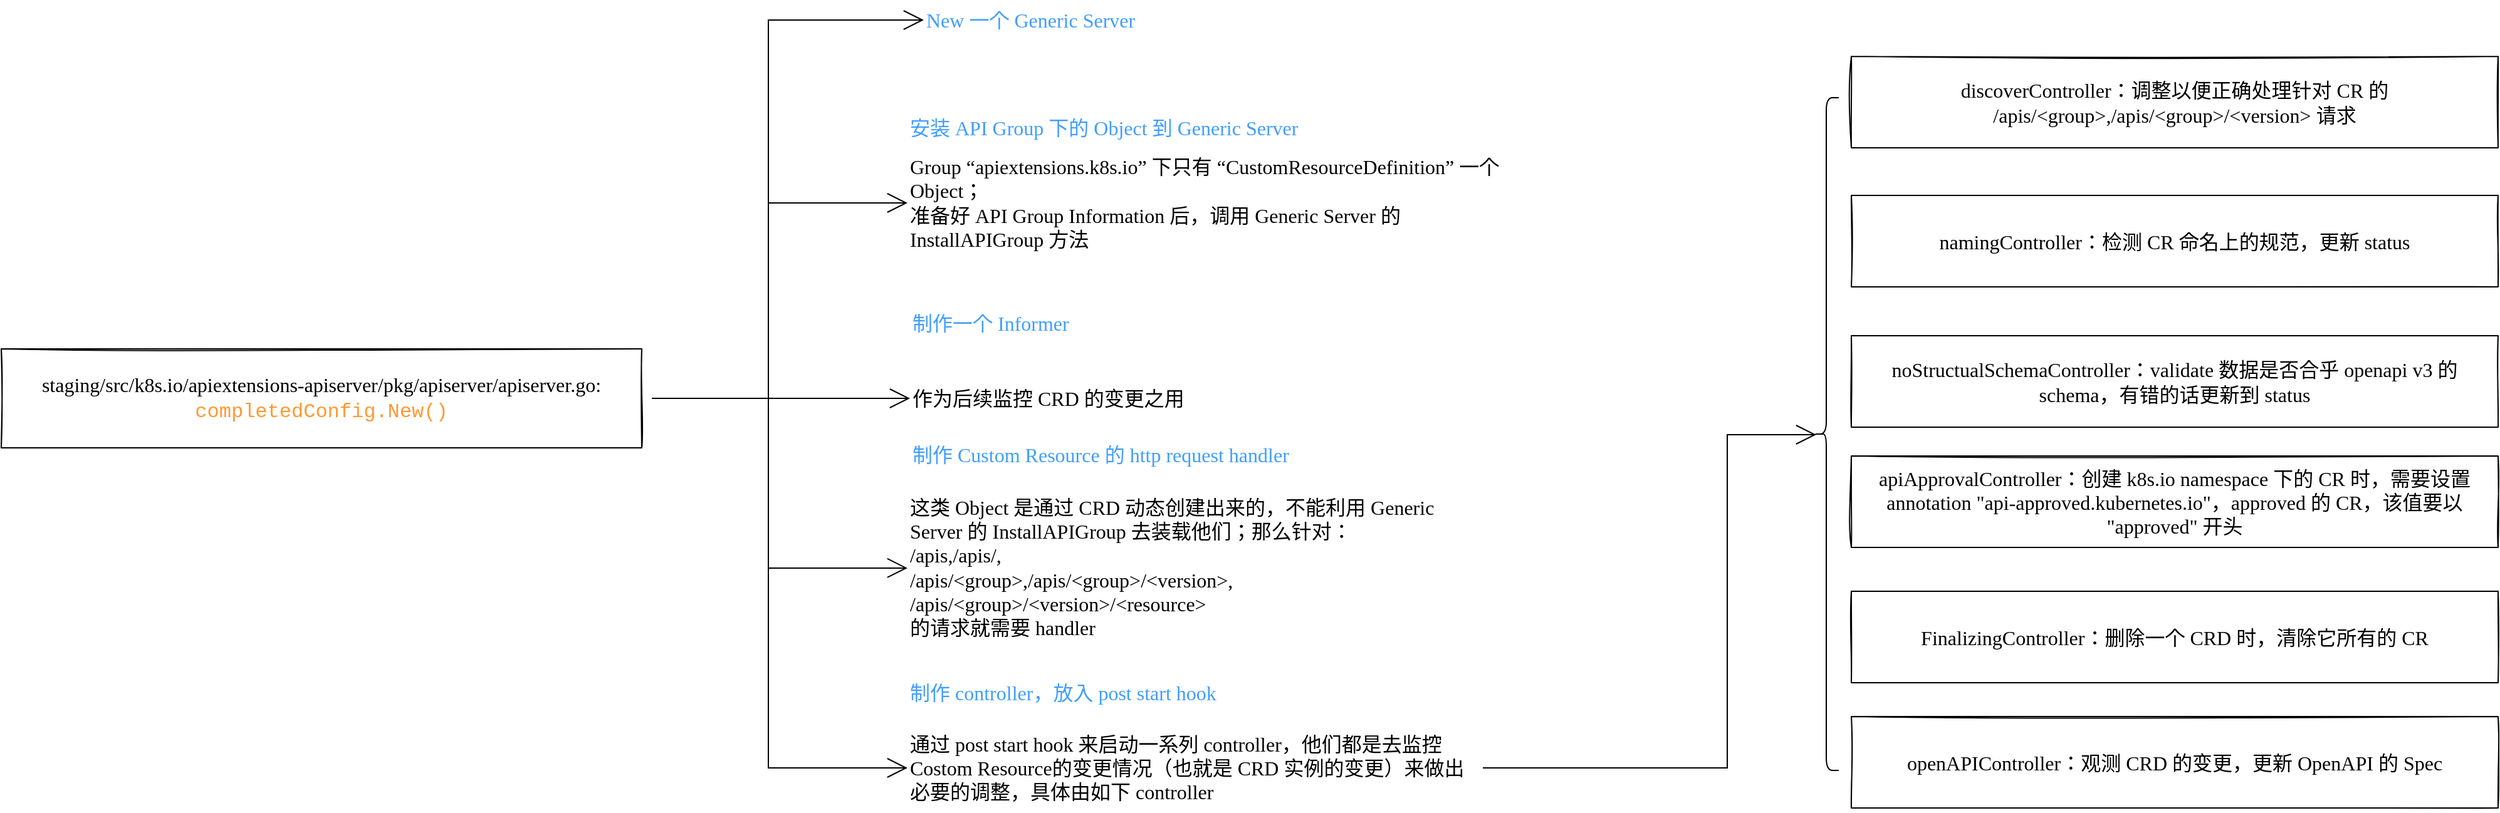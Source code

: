 <mxfile>
    <diagram id="xyFVksFQk4mhZxvsl8o6" name="第 1 页">
        <mxGraphModel dx="1508" dy="1057" grid="0" gridSize="10" guides="1" tooltips="1" connect="1" arrows="1" fold="1" page="0" pageScale="1" pageWidth="827" pageHeight="1169" math="0" shadow="0">
            <root>
                <mxCell id="0"/>
                <mxCell id="1" parent="0"/>
                <mxCell id="4" style="edgeStyle=orthogonalEdgeStyle;rounded=0;sketch=0;hachureGap=4;orthogonalLoop=1;jettySize=auto;html=1;entryX=0;entryY=0.5;entryDx=0;entryDy=0;fontFamily=Lucida Console;fontSize=16;fontColor=#000000;endArrow=open;startSize=14;endSize=14;sourcePerimeterSpacing=8;targetPerimeterSpacing=8;" edge="1" parent="1" source="6" target="12">
                    <mxGeometry relative="1" as="geometry"/>
                </mxCell>
                <mxCell id="32" style="edgeStyle=orthogonalEdgeStyle;rounded=0;sketch=0;hachureGap=4;orthogonalLoop=1;jettySize=auto;html=1;entryX=0;entryY=0.5;entryDx=0;entryDy=0;fontFamily=Lucida Console;fontSize=16;endArrow=open;startSize=14;endSize=14;sourcePerimeterSpacing=8;targetPerimeterSpacing=8;" edge="1" parent="1" source="6" target="13">
                    <mxGeometry relative="1" as="geometry"/>
                </mxCell>
                <mxCell id="33" style="edgeStyle=orthogonalEdgeStyle;rounded=0;sketch=0;hachureGap=4;orthogonalLoop=1;jettySize=auto;html=1;entryX=0;entryY=0.5;entryDx=0;entryDy=0;fontFamily=Lucida Console;fontSize=16;endArrow=open;startSize=14;endSize=14;sourcePerimeterSpacing=8;targetPerimeterSpacing=8;" edge="1" parent="1" source="6" target="16">
                    <mxGeometry relative="1" as="geometry">
                        <Array as="points">
                            <mxPoint x="224" y="-22"/>
                            <mxPoint x="224" y="273"/>
                        </Array>
                    </mxGeometry>
                </mxCell>
                <mxCell id="34" style="edgeStyle=orthogonalEdgeStyle;rounded=0;sketch=0;hachureGap=4;orthogonalLoop=1;jettySize=auto;html=1;entryX=0;entryY=0.5;entryDx=0;entryDy=0;fontFamily=Lucida Console;fontSize=16;endArrow=open;startSize=14;endSize=14;sourcePerimeterSpacing=8;targetPerimeterSpacing=8;" edge="1" parent="1" source="6" target="9">
                    <mxGeometry relative="1" as="geometry">
                        <Array as="points">
                            <mxPoint x="224" y="-22"/>
                            <mxPoint x="224" y="-178"/>
                        </Array>
                    </mxGeometry>
                </mxCell>
                <mxCell id="37" style="edgeStyle=orthogonalEdgeStyle;rounded=0;sketch=0;hachureGap=4;orthogonalLoop=1;jettySize=auto;html=1;entryX=0;entryY=0.5;entryDx=0;entryDy=0;fontFamily=Lucida Console;fontSize=16;endArrow=open;startSize=14;endSize=14;sourcePerimeterSpacing=8;targetPerimeterSpacing=8;" edge="1" parent="1" source="6" target="19">
                    <mxGeometry relative="1" as="geometry">
                        <Array as="points">
                            <mxPoint x="224" y="-22"/>
                            <mxPoint x="224" y="-324"/>
                        </Array>
                    </mxGeometry>
                </mxCell>
                <mxCell id="6" value="&lt;span style=&quot;background-color: rgb(255 , 255 , 255)&quot;&gt;staging/src/k8s.io/apiextensions-apiserver/pkg/apiserver/apiserver.go:&lt;br style=&quot;font-size: 16px&quot;&gt;&lt;font color=&quot;#ff9933&quot; face=&quot;jetbrains mono, consolas, courier new, monospace&quot;&gt;completedConfig.New()&lt;/font&gt;&lt;br&gt;&lt;/span&gt;" style="rounded=0;whiteSpace=wrap;html=1;sketch=1;hachureGap=4;fontFamily=Lucida Console;fontSize=16;" vertex="1" parent="1">
                    <mxGeometry x="-388" y="-61.5" width="511" height="79" as="geometry"/>
                </mxCell>
                <mxCell id="7" value="" style="group" vertex="1" connectable="0" parent="1">
                    <mxGeometry x="335" y="-250" width="505" height="107" as="geometry"/>
                </mxCell>
                <mxCell id="8" value="安装 API Group 下的 Object 到 Generic Server" style="text;strokeColor=none;fillColor=none;html=1;align=left;verticalAlign=middle;whiteSpace=wrap;rounded=0;sketch=1;hachureGap=4;fontFamily=Lucida Console;fontSize=16;fontColor=#409EFF;" vertex="1" parent="7">
                    <mxGeometry width="505" height="24" as="geometry"/>
                </mxCell>
                <mxCell id="9" value="Group “apiextensions.k8s.io” 下只有 “CustomResourceDefinition” 一个 Object；&lt;br&gt;准备好 API Group Information 后，调用 Generic Server 的 InstallAPIGroup 方法" style="text;strokeColor=none;fillColor=none;html=1;align=left;verticalAlign=middle;whiteSpace=wrap;rounded=0;sketch=1;hachureGap=4;fontFamily=Lucida Console;fontSize=16;fontColor=#000000;" vertex="1" parent="7">
                    <mxGeometry y="37" width="504" height="70" as="geometry"/>
                </mxCell>
                <mxCell id="10" value="" style="group" vertex="1" connectable="0" parent="1">
                    <mxGeometry x="337" y="-94" width="451" height="107" as="geometry"/>
                </mxCell>
                <mxCell id="11" value="制作一个 Informer" style="text;strokeColor=none;fillColor=none;html=1;align=left;verticalAlign=middle;whiteSpace=wrap;rounded=0;sketch=0;hachureGap=4;fontFamily=Lucida Console;fontSize=16;fontColor=#409EFF;" vertex="1" parent="10">
                    <mxGeometry width="299" height="24" as="geometry"/>
                </mxCell>
                <mxCell id="12" value="作为后续监控 CRD 的变更之用" style="text;strokeColor=none;fillColor=none;html=1;align=left;verticalAlign=middle;whiteSpace=wrap;rounded=0;sketch=1;hachureGap=4;fontFamily=Lucida Console;fontSize=16;fontColor=#000000;" vertex="1" parent="10">
                    <mxGeometry y="37" width="451" height="70" as="geometry"/>
                </mxCell>
                <mxCell id="14" value="" style="group" vertex="1" connectable="0" parent="1">
                    <mxGeometry x="335" y="201" width="451" height="107" as="geometry"/>
                </mxCell>
                <mxCell id="15" value="制作 controller，放入 post start hook" style="text;strokeColor=none;fillColor=none;html=1;align=left;verticalAlign=middle;whiteSpace=wrap;rounded=0;sketch=1;hachureGap=4;fontFamily=Lucida Console;fontSize=16;fontColor=#409EFF;" vertex="1" parent="14">
                    <mxGeometry width="356" height="24" as="geometry"/>
                </mxCell>
                <mxCell id="16" value="通过 post start hook 来启动一系列 controller，他们都是去监控 Costom Resource的变更情况（也就是 CRD 实例的变更）来做出必要的调整，具体由如下 controller" style="text;strokeColor=none;fillColor=none;html=1;align=left;verticalAlign=middle;whiteSpace=wrap;rounded=0;sketch=1;hachureGap=4;fontFamily=Lucida Console;fontSize=16;fontColor=#000000;" vertex="1" parent="14">
                    <mxGeometry y="37" width="451" height="70" as="geometry"/>
                </mxCell>
                <mxCell id="19" value="New 一个 Generic Server" style="text;strokeColor=none;fillColor=none;html=1;align=left;verticalAlign=middle;whiteSpace=wrap;rounded=0;sketch=1;hachureGap=4;fontFamily=Lucida Console;fontSize=16;fontColor=#409EFF;" vertex="1" parent="1">
                    <mxGeometry x="348" y="-336" width="340" height="24" as="geometry"/>
                </mxCell>
                <mxCell id="23" value="" style="group" vertex="1" connectable="0" parent="1">
                    <mxGeometry x="335" y="9" width="454" height="165" as="geometry"/>
                </mxCell>
                <mxCell id="13" value="这类 Object 是通过 CRD 动态创建出来的，不能利用 Generic Server 的 InstallAPIGroup 去装载他们；那么针对：&lt;br&gt;/apis,/apis/,&lt;br&gt;/apis/&amp;lt;group&amp;gt;,/apis/&amp;lt;group&amp;gt;/&amp;lt;version&amp;gt;,&lt;br&gt;/apis/&amp;lt;group&amp;gt;/&amp;lt;version&amp;gt;/&amp;lt;resource&amp;gt; &lt;br&gt;的请求就需要 handler" style="text;strokeColor=none;fillColor=none;html=1;align=left;verticalAlign=middle;whiteSpace=wrap;rounded=0;sketch=1;hachureGap=4;fontFamily=Lucida Console;fontSize=16;fontColor=#000000;" vertex="1" parent="23">
                    <mxGeometry y="43.921" width="451" height="121.079" as="geometry"/>
                </mxCell>
                <mxCell id="22" value="制作 Custom Resource 的 http request handler" style="text;strokeColor=none;fillColor=none;html=1;align=left;verticalAlign=middle;whiteSpace=wrap;rounded=0;sketch=0;hachureGap=4;fontFamily=Lucida Console;fontSize=16;fontColor=#409EFF;" vertex="1" parent="23">
                    <mxGeometry x="2" width="452" height="28.489" as="geometry"/>
                </mxCell>
                <mxCell id="30" value="" style="group" vertex="1" connectable="0" parent="1">
                    <mxGeometry x="1088" y="-295" width="516" height="600" as="geometry"/>
                </mxCell>
                <mxCell id="24" value="discoverController：调整以便正确处理针对 CR 的 /apis/&amp;lt;group&amp;gt;,/apis/&amp;lt;group&amp;gt;/&amp;lt;version&amp;gt; 请求" style="rounded=0;whiteSpace=wrap;html=1;sketch=1;hachureGap=4;fontFamily=Lucida Console;fontSize=16;" vertex="1" parent="30">
                    <mxGeometry width="516" height="73" as="geometry"/>
                </mxCell>
                <mxCell id="25" value="namingController：检测 CR 命名上的规范，更新 status" style="rounded=0;whiteSpace=wrap;html=1;sketch=1;hachureGap=4;fontFamily=Lucida Console;fontSize=16;" vertex="1" parent="30">
                    <mxGeometry y="111" width="516" height="73" as="geometry"/>
                </mxCell>
                <mxCell id="26" value="noStructualSchemaController：validate 数据是否合乎 openapi v3 的 schema，有错的话更新到 status" style="rounded=0;whiteSpace=wrap;html=1;sketch=1;hachureGap=4;fontFamily=Lucida Console;fontSize=16;" vertex="1" parent="30">
                    <mxGeometry y="223" width="516" height="73" as="geometry"/>
                </mxCell>
                <mxCell id="27" value="apiApprovalController：创建 k8s.io namespace 下的 CR 时，需要设置 annotation &quot;api-approved.kubernetes.io&quot;，approved 的 CR，该值要以 &quot;approved&quot; 开头" style="rounded=0;whiteSpace=wrap;html=1;sketch=1;hachureGap=4;fontFamily=Lucida Console;fontSize=16;" vertex="1" parent="30">
                    <mxGeometry y="319" width="516" height="73" as="geometry"/>
                </mxCell>
                <mxCell id="28" value="FinalizingController：删除一个 CRD 时，清除它所有的 CR" style="rounded=0;whiteSpace=wrap;html=1;sketch=1;hachureGap=4;fontFamily=Lucida Console;fontSize=16;" vertex="1" parent="30">
                    <mxGeometry y="427" width="516" height="73" as="geometry"/>
                </mxCell>
                <mxCell id="29" value="openAPIController：观测 CRD 的变更，更新 OpenAPI 的 Spec" style="rounded=0;whiteSpace=wrap;html=1;sketch=1;hachureGap=4;fontFamily=Lucida Console;fontSize=16;" vertex="1" parent="30">
                    <mxGeometry y="527" width="516" height="73" as="geometry"/>
                </mxCell>
                <mxCell id="31" style="edgeStyle=orthogonalEdgeStyle;rounded=0;sketch=0;hachureGap=4;orthogonalLoop=1;jettySize=auto;html=1;fontFamily=Lucida Console;fontSize=16;endArrow=open;startSize=14;endSize=14;sourcePerimeterSpacing=8;targetPerimeterSpacing=8;entryX=0.1;entryY=0.5;entryDx=0;entryDy=0;entryPerimeter=0;" edge="1" parent="1" source="16" target="38">
                    <mxGeometry relative="1" as="geometry">
                        <mxPoint x="1058" y="-32" as="targetPoint"/>
                        <Array as="points">
                            <mxPoint x="989" y="273"/>
                            <mxPoint x="989" y="7"/>
                            <mxPoint x="1060" y="7"/>
                        </Array>
                    </mxGeometry>
                </mxCell>
                <mxCell id="38" value="" style="shape=curlyBracket;whiteSpace=wrap;html=1;rounded=1;sketch=0;hachureGap=4;fontFamily=Lucida Console;fontSize=16;" vertex="1" parent="1">
                    <mxGeometry x="1058" y="-262" width="20" height="537" as="geometry"/>
                </mxCell>
            </root>
        </mxGraphModel>
    </diagram>
</mxfile>